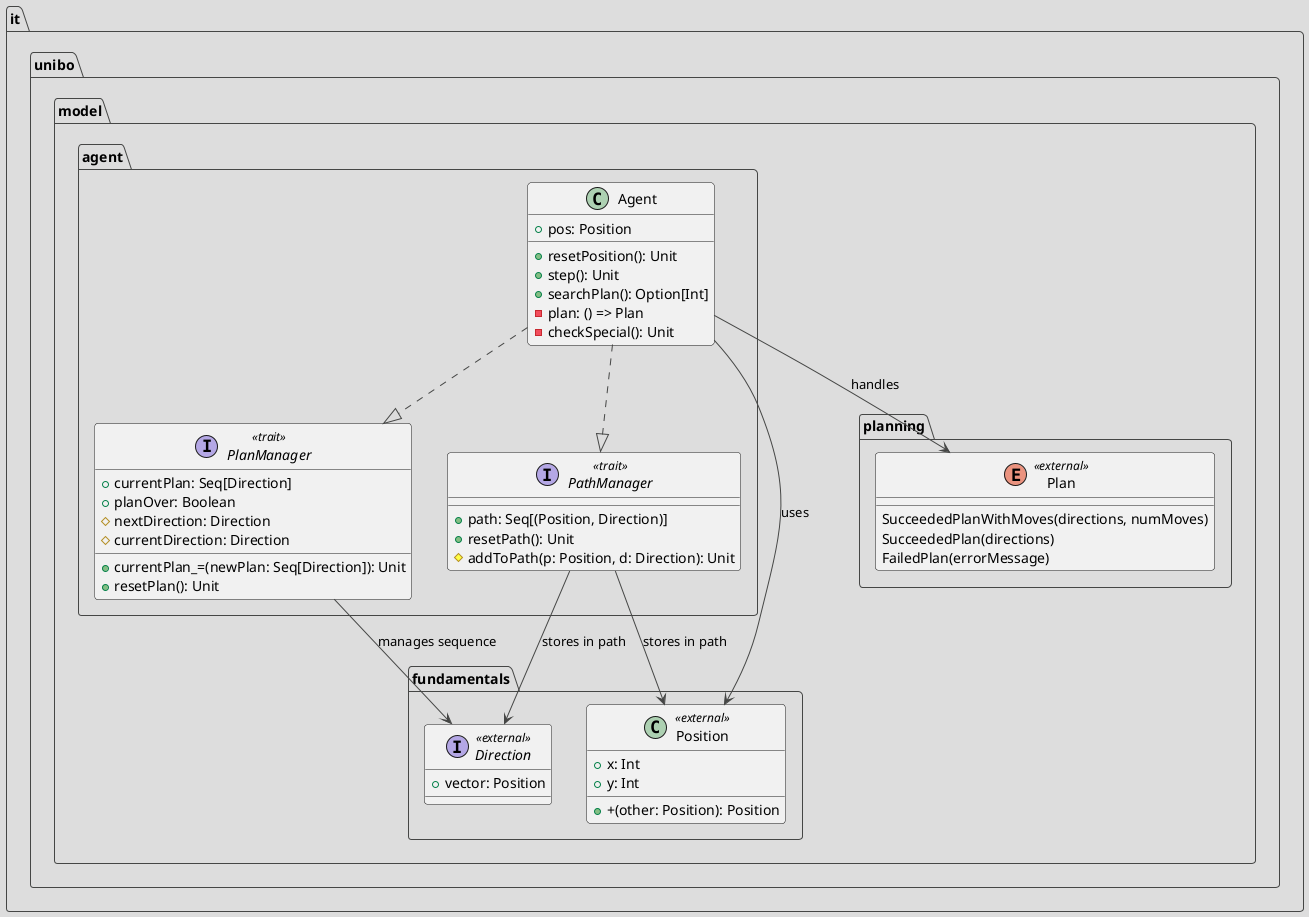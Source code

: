 @startuml Agent_Package_Architecture
!theme toy

package "it.unibo.model.agent" {
    
    ' Main Agent Class
    class Agent {
        +pos: Position
        +resetPosition(): Unit
        +step(): Unit
        +searchPlan(): Option[Int]
        -plan: () => Plan
        -checkSpecial(): Unit
    }
    
    ' PathManager Trait
    interface PathManager <<trait>> {
        +path: Seq[(Position, Direction)]
        +resetPath(): Unit
        #addToPath(p: Position, d: Direction): Unit
    }
    
    ' PlanManager Trait
    interface PlanManager <<trait>> {
        +currentPlan: Seq[Direction]
        +currentPlan_=(newPlan: Seq[Direction]): Unit
        +planOver: Boolean
        +resetPlan(): Unit
        #nextDirection: Direction
        #currentDirection: Direction
    }
    
    ' Relationships within the package
    Agent ..|> PathManager
    Agent ..|> PlanManager
    
}

' External Dependencies (referenced but not detailed)
package "it.unibo.model.fundamentals" {
    class Position <<external>> {
        + x: Int
        + y: Int
        + +(other: Position): Position
    }
    
    interface Direction <<external>> {
        +vector: Position
    }

}

package "it.unibo.model.planning" {
    enum Plan <<external>> {
        SucceededPlanWithMoves(directions, numMoves)
        SucceededPlan(directions)
        FailedPlan(errorMessage)
    }
}


' External relationships
Agent --> Position : uses
Agent --> Plan : handles

PathManager --> Position : stores in path
PathManager --> Direction : stores in path
PlanManager --> Direction : manages sequence

@enduml
